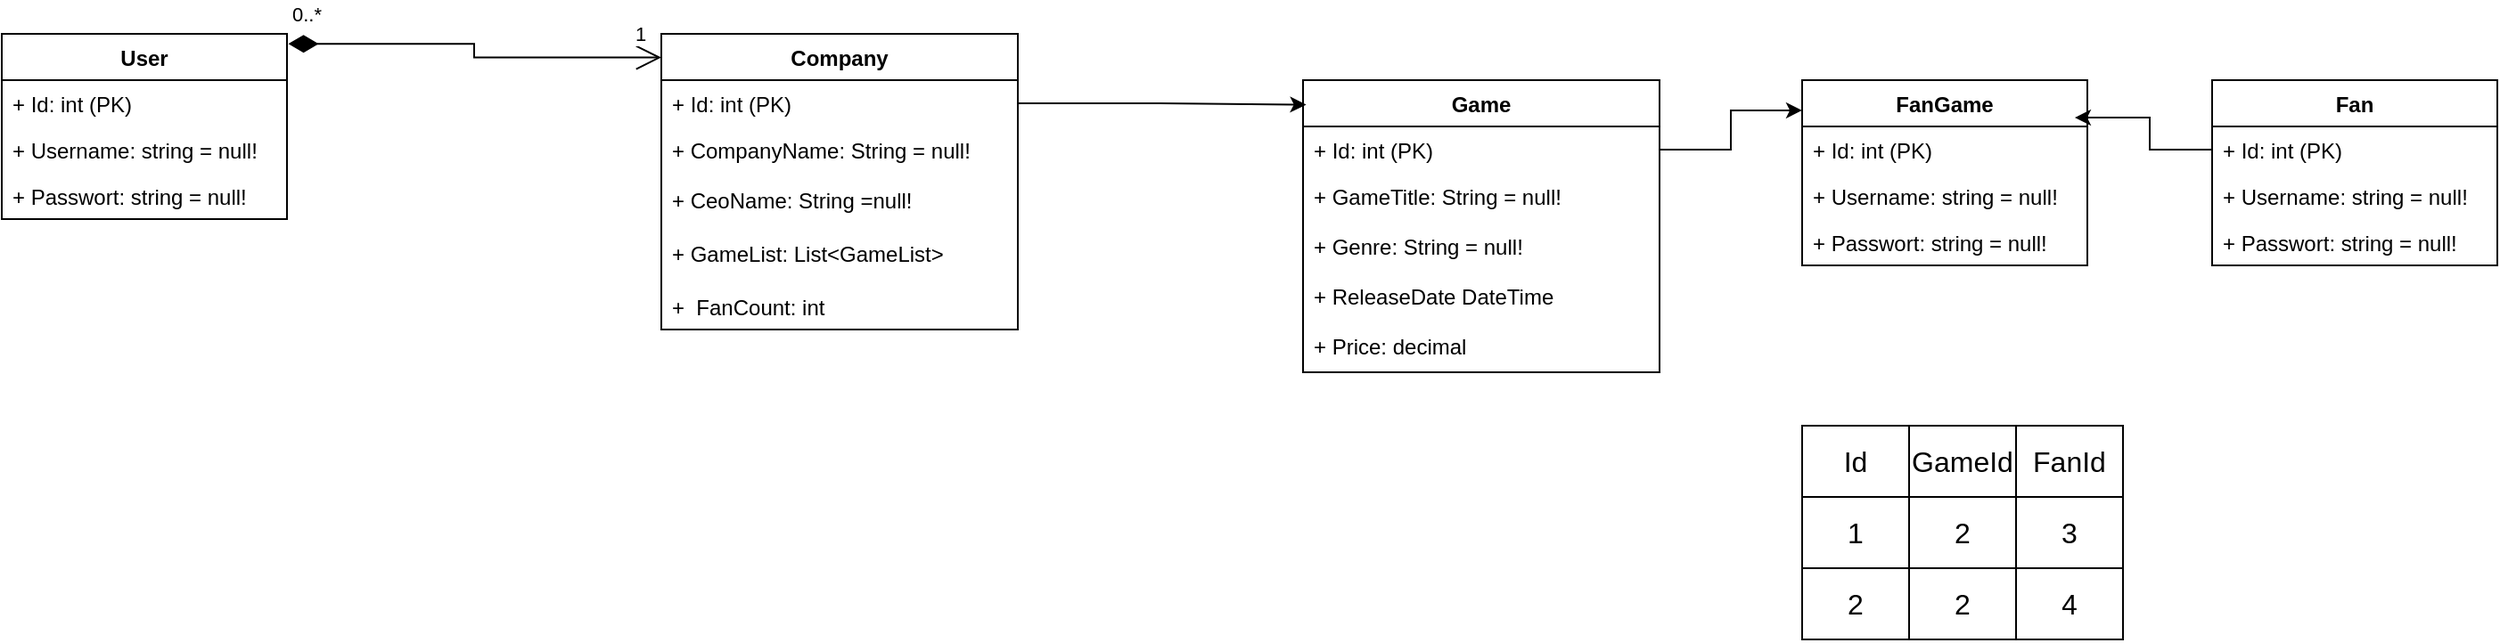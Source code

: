<mxfile version="24.2.2" type="github">
  <diagram name="Seite-1" id="xjb5QmgcHpM4iNRoJGed">
    <mxGraphModel dx="1393" dy="758" grid="1" gridSize="10" guides="1" tooltips="1" connect="1" arrows="1" fold="1" page="1" pageScale="1" pageWidth="827" pageHeight="1169" math="0" shadow="0">
      <root>
        <mxCell id="0" />
        <mxCell id="1" parent="0" />
        <mxCell id="G6OjLGfVXKsIOxzyc3jy-8" value="Company" style="swimlane;fontStyle=1;align=center;verticalAlign=top;childLayout=stackLayout;horizontal=1;startSize=26;horizontalStack=0;resizeParent=1;resizeParentMax=0;resizeLast=0;collapsible=1;marginBottom=0;whiteSpace=wrap;html=1;" parent="1" vertex="1">
          <mxGeometry x="1070" y="160" width="200" height="166" as="geometry" />
        </mxCell>
        <mxCell id="G6OjLGfVXKsIOxzyc3jy-9" value="+ Id: int (PK)" style="text;strokeColor=none;fillColor=none;align=left;verticalAlign=top;spacingLeft=4;spacingRight=4;overflow=hidden;rotatable=0;points=[[0,0.5],[1,0.5]];portConstraint=eastwest;whiteSpace=wrap;html=1;" parent="G6OjLGfVXKsIOxzyc3jy-8" vertex="1">
          <mxGeometry y="26" width="200" height="26" as="geometry" />
        </mxCell>
        <mxCell id="G6OjLGfVXKsIOxzyc3jy-16" value="+ CompanyName: String = null!&lt;div&gt;&lt;span style=&quot;color: rgb(255, 255, 255); font-family: &amp;quot;Söhne Mono&amp;quot;, Monaco, &amp;quot;Andale Mono&amp;quot;, &amp;quot;Ubuntu Mono&amp;quot;, monospace; font-size: 14px; white-space: pre; background-color: rgb(13, 13, 13);&quot;&gt;&lt;br&gt;&lt;/span&gt;&lt;/div&gt;&lt;div&gt;&lt;span style=&quot;color: rgb(255, 255, 255); font-family: &amp;quot;Söhne Mono&amp;quot;, Monaco, &amp;quot;Andale Mono&amp;quot;, &amp;quot;Ubuntu Mono&amp;quot;, monospace; font-size: 14px; white-space: pre; background-color: rgb(13, 13, 13);&quot;&gt; &lt;/span&gt;&lt;div&gt;&lt;div&gt;&lt;br&gt;&lt;/div&gt;&lt;/div&gt;&lt;/div&gt;" style="text;strokeColor=none;fillColor=none;align=left;verticalAlign=top;spacingLeft=4;spacingRight=4;overflow=hidden;rotatable=0;points=[[0,0.5],[1,0.5]];portConstraint=eastwest;whiteSpace=wrap;html=1;" parent="G6OjLGfVXKsIOxzyc3jy-8" vertex="1">
          <mxGeometry y="52" width="200" height="28" as="geometry" />
        </mxCell>
        <mxCell id="Z-mIa7yHTthEnxBYMzwK-1" value="&lt;div&gt;&lt;div&gt;&lt;div&gt;+ CeoName: String =null!&lt;/div&gt;&lt;/div&gt;&lt;/div&gt;" style="text;strokeColor=none;fillColor=none;align=left;verticalAlign=top;spacingLeft=4;spacingRight=4;overflow=hidden;rotatable=0;points=[[0,0.5],[1,0.5]];portConstraint=eastwest;whiteSpace=wrap;html=1;" parent="G6OjLGfVXKsIOxzyc3jy-8" vertex="1">
          <mxGeometry y="80" width="200" height="30" as="geometry" />
        </mxCell>
        <mxCell id="Z-mIa7yHTthEnxBYMzwK-3" value="&lt;div&gt;&lt;div&gt;&lt;div&gt;+ GameList: List&amp;lt;GameList&amp;gt;&lt;/div&gt;&lt;/div&gt;&lt;/div&gt;" style="text;strokeColor=none;fillColor=none;align=left;verticalAlign=top;spacingLeft=4;spacingRight=4;overflow=hidden;rotatable=0;points=[[0,0.5],[1,0.5]];portConstraint=eastwest;whiteSpace=wrap;html=1;" parent="G6OjLGfVXKsIOxzyc3jy-8" vertex="1">
          <mxGeometry y="110" width="200" height="30" as="geometry" />
        </mxCell>
        <mxCell id="xwFwPmBcwyw37O5yBJnI-7" value="+&amp;nbsp; FanCount: int&amp;nbsp;" style="text;strokeColor=none;fillColor=none;align=left;verticalAlign=top;spacingLeft=4;spacingRight=4;overflow=hidden;rotatable=0;points=[[0,0.5],[1,0.5]];portConstraint=eastwest;whiteSpace=wrap;html=1;" parent="G6OjLGfVXKsIOxzyc3jy-8" vertex="1">
          <mxGeometry y="140" width="200" height="26" as="geometry" />
        </mxCell>
        <mxCell id="G6OjLGfVXKsIOxzyc3jy-12" value="User" style="swimlane;fontStyle=1;align=center;verticalAlign=top;childLayout=stackLayout;horizontal=1;startSize=26;horizontalStack=0;resizeParent=1;resizeParentMax=0;resizeLast=0;collapsible=1;marginBottom=0;whiteSpace=wrap;html=1;" parent="1" vertex="1">
          <mxGeometry x="700" y="160" width="160" height="104" as="geometry" />
        </mxCell>
        <mxCell id="J0wInSTVefLnBzBPWC84-10" value="+ Id: int (PK)" style="text;strokeColor=none;fillColor=none;align=left;verticalAlign=top;spacingLeft=4;spacingRight=4;overflow=hidden;rotatable=0;points=[[0,0.5],[1,0.5]];portConstraint=eastwest;whiteSpace=wrap;html=1;" parent="G6OjLGfVXKsIOxzyc3jy-12" vertex="1">
          <mxGeometry y="26" width="160" height="26" as="geometry" />
        </mxCell>
        <mxCell id="J0wInSTVefLnBzBPWC84-12" value="&lt;div&gt;+ Username: string = null!&lt;/div&gt;" style="text;strokeColor=none;fillColor=none;align=left;verticalAlign=top;spacingLeft=4;spacingRight=4;overflow=hidden;rotatable=0;points=[[0,0.5],[1,0.5]];portConstraint=eastwest;whiteSpace=wrap;html=1;" parent="G6OjLGfVXKsIOxzyc3jy-12" vertex="1">
          <mxGeometry y="52" width="160" height="26" as="geometry" />
        </mxCell>
        <mxCell id="G6OjLGfVXKsIOxzyc3jy-13" value="&lt;div&gt;+ Passwort: string = null!&lt;/div&gt;" style="text;strokeColor=none;fillColor=none;align=left;verticalAlign=top;spacingLeft=4;spacingRight=4;overflow=hidden;rotatable=0;points=[[0,0.5],[1,0.5]];portConstraint=eastwest;whiteSpace=wrap;html=1;" parent="G6OjLGfVXKsIOxzyc3jy-12" vertex="1">
          <mxGeometry y="78" width="160" height="26" as="geometry" />
        </mxCell>
        <mxCell id="J0wInSTVefLnBzBPWC84-4" value="0..*" style="endArrow=open;html=1;endSize=12;startArrow=diamondThin;startSize=14;startFill=1;edgeStyle=orthogonalEdgeStyle;align=left;verticalAlign=bottom;rounded=0;entryX=0;entryY=0.08;entryDx=0;entryDy=0;exitX=1.005;exitY=0.054;exitDx=0;exitDy=0;exitPerimeter=0;entryPerimeter=0;" parent="1" source="G6OjLGfVXKsIOxzyc3jy-12" target="G6OjLGfVXKsIOxzyc3jy-8" edge="1">
          <mxGeometry x="-1" y="8" relative="1" as="geometry">
            <mxPoint x="880" y="210" as="sourcePoint" />
            <mxPoint x="1079.17" y="192.82" as="targetPoint" />
            <mxPoint as="offset" />
          </mxGeometry>
        </mxCell>
        <mxCell id="J0wInSTVefLnBzBPWC84-11" value="1" style="edgeLabel;html=1;align=center;verticalAlign=middle;resizable=0;points=[];" parent="J0wInSTVefLnBzBPWC84-4" vertex="1" connectable="0">
          <mxGeometry x="0.85" y="1" relative="1" as="geometry">
            <mxPoint x="4" y="-13" as="offset" />
          </mxGeometry>
        </mxCell>
        <mxCell id="xwFwPmBcwyw37O5yBJnI-1" value="Game&lt;span style=&quot;color: rgba(0, 0, 0, 0); font-family: monospace; font-size: 0px; font-weight: 400; text-align: start; text-wrap: nowrap;&quot;&gt;%3CmxGraphModel%3E%3Croot%3E%3CmxCell%20id%3D%220%22%2F%3E%3CmxCell%20id%3D%221%22%20parent%3D%220%22%2F%3E%3CmxCell%20id%3D%222%22%20value%3D%22Company%22%20style%3D%22swimlane%3BfontStyle%3D1%3Balign%3Dcenter%3BverticalAlign%3Dtop%3BchildLayout%3DstackLayout%3Bhorizontal%3D1%3BstartSize%3D26%3BhorizontalStack%3D0%3BresizeParent%3D1%3BresizeParentMax%3D0%3BresizeLast%3D0%3Bcollapsible%3D1%3BmarginBottom%3D0%3BwhiteSpace%3Dwrap%3Bhtml%3D1%3B%22%20vertex%3D%221%22%20parent%3D%221%22%3E%3CmxGeometry%20x%3D%221081%22%20y%3D%22160%22%20width%3D%22200%22%20height%3D%2286%22%20as%3D%22geometry%22%2F%3E%3C%2FmxCell%3E%3CmxCell%20id%3D%223%22%20value%3D%22%2B%20Id%3A%20int%20(PK)%22%20style%3D%22text%3BstrokeColor%3Dnone%3BfillColor%3Dnone%3Balign%3Dleft%3BverticalAlign%3Dtop%3BspacingLeft%3D4%3BspacingRight%3D4%3Boverflow%3Dhidden%3Brotatable%3D0%3Bpoints%3D%5B%5B0%2C0.5%5D%2C%5B1%2C0.5%5D%5D%3BportConstraint%3Deastwest%3BwhiteSpace%3Dwrap%3Bhtml%3D1%3B%22%20vertex%3D%221%22%20parent%3D%222%22%3E%3CmxGeometry%20y%3D%2226%22%20width%3D%22200%22%20height%3D%2226%22%20as%3D%22geometry%22%2F%3E%3C%2FmxCell%3E%3CmxCell%20id%3D%224%22%20value%3D%22%2B%26amp%3Bnbsp%3B%22%20style%3D%22text%3BstrokeColor%3Dnone%3BfillColor%3Dnone%3Balign%3Dleft%3BverticalAlign%3Dtop%3BspacingLeft%3D4%3BspacingRight%3D4%3Boverflow%3Dhidden%3Brotatable%3D0%3Bpoints%3D%5B%5B0%2C0.5%5D%2C%5B1%2C0.5%5D%5D%3BportConstraint%3Deastwest%3BwhiteSpace%3Dwrap%3Bhtml%3D1%3B%22%20vertex%3D%221%22%20parent%3D%222%22%3E%3CmxGeometry%20y%3D%2252%22%20width%3D%22200%22%20height%3D%2226%22%20as%3D%22geometry%22%2F%3E%3C%2FmxCell%3E%3CmxCell%20id%3D%225%22%20value%3D%22%22%20style%3D%22line%3BstrokeWidth%3D1%3BfillColor%3Dnone%3Balign%3Dleft%3BverticalAlign%3Dmiddle%3BspacingTop%3D-1%3BspacingLeft%3D3%3BspacingRight%3D3%3Brotatable%3D0%3BlabelPosition%3Dright%3Bpoints%3D%5B%5D%3BportConstraint%3Deastwest%3BstrokeColor%3Dinherit%3B%22%20vertex%3D%221%22%20parent%3D%222%22%3E%3CmxGeometry%20y%3D%2278%22%20width%3D%22200%22%20height%3D%228%22%20as%3D%22geometry%22%2F%3E%3C%2FmxCell%3E%3C%2Froot%3E%3C%2FmxGraphModel%3E&lt;/span&gt;&lt;span style=&quot;color: rgba(0, 0, 0, 0); font-family: monospace; font-size: 0px; font-weight: 400; text-align: start; text-wrap: nowrap;&quot;&gt;%3CmxGraphModel%3E%3Croot%3E%3CmxCell%20id%3D%220%22%2F%3E%3CmxCell%20id%3D%221%22%20parent%3D%220%22%2F%3E%3CmxCell%20id%3D%222%22%20value%3D%22Company%22%20style%3D%22swimlane%3BfontStyle%3D1%3Balign%3Dcenter%3BverticalAlign%3Dtop%3BchildLayout%3DstackLayout%3Bhorizontal%3D1%3BstartSize%3D26%3BhorizontalStack%3D0%3BresizeParent%3D1%3BresizeParentMax%3D0%3BresizeLast%3D0%3Bcollapsible%3D1%3BmarginBottom%3D0%3BwhiteSpace%3Dwrap%3Bhtml%3D1%3B%22%20vertex%3D%221%22%20parent%3D%221%22%3E%3CmxGeometry%20x%3D%221081%22%20y%3D%22160%22%20width%3D%22200%22%20height%3D%2286%22%20as%3D%22geometry%22%2F%3E%3C%2FmxCell%3E%3CmxCell%20id%3D%223%22%20value%3D%22%2B%20Id%3A%20int%20(PK)%22%20style%3D%22text%3BstrokeColor%3Dnone%3BfillColor%3Dnone%3Balign%3Dleft%3BverticalAlign%3Dtop%3BspacingLeft%3D4%3BspacingRight%3D4%3Boverflow%3Dhidden%3Brotatable%3D0%3Bpoints%3D%5B%5B0%2C0.5%5D%2C%5B1%2C0.5%5D%5D%3BportConstraint%3Deastwest%3BwhiteSpace%3Dwrap%3Bhtml%3D1%3B%22%20vertex%3D%221%22%20parent%3D%222%22%3E%3CmxGeometry%20y%3D%2226%22%20width%3D%22200%22%20height%3D%2226%22%20as%3D%22geometry%22%2F%3E%3C%2FmxCell%3E%3CmxCell%20id%3D%224%22%20value%3D%22%2B%26amp%3Bnbsp%3B%22%20style%3D%22text%3BstrokeColor%3Dnone%3BfillColor%3Dnone%3Balign%3Dleft%3BverticalAlign%3Dtop%3BspacingLeft%3D4%3BspacingRight%3D4%3Boverflow%3Dhidden%3Brotatable%3D0%3Bpoints%3D%5B%5B0%2C0.5%5D%2C%5B1%2C0.5%5D%5D%3BportConstraint%3Deastwest%3BwhiteSpace%3Dwrap%3Bhtml%3D1%3B%22%20vertex%3D%221%22%20parent%3D%222%22%3E%3CmxGeometry%20y%3D%2252%22%20width%3D%22200%22%20height%3D%2226%22%20as%3D%22geometry%22%2F%3E%3C%2FmxCell%3E%3CmxCell%20id%3D%225%22%20value%3D%22%22%20style%3D%22line%3BstrokeWidth%3D1%3BfillColor%3Dnone%3Balign%3Dleft%3BverticalAlign%3Dmiddle%3BspacingTop%3D-1%3BspacingLeft%3D3%3BspacingRight%3D3%3Brotatable%3D0%3BlabelPosition%3Dright%3Bpoints%3D%5B%5D%3BportConstraint%3Deastwest%3BstrokeColor%3Dinherit%3B%22%20vertex%3D%221%22%20parent%3D%222%22%3E%3CmxGeometry%20y%3D%2278%22%20width%3D%22200%22%20height%3D%228%22%20as%3D%22geometry%22%2F%3E%3C%2FmxCell%3E%3C%2Froot%3E%3C%2FmxGraphModel%3E&lt;/span&gt;&lt;span style=&quot;color: rgba(0, 0, 0, 0); font-family: monospace; font-size: 0px; font-weight: 400; text-align: start; text-wrap: nowrap;&quot;&gt;%3CmxGraphModel%3E%3Croot%3E%3CmxCell%20id%3D%220%22%2F%3E%3CmxCell%20id%3D%221%22%20parent%3D%220%22%2F%3E%3CmxCell%20id%3D%222%22%20value%3D%22Company%22%20style%3D%22swimlane%3BfontStyle%3D1%3Balign%3Dcenter%3BverticalAlign%3Dtop%3BchildLayout%3DstackLayout%3Bhorizontal%3D1%3BstartSize%3D26%3BhorizontalStack%3D0%3BresizeParent%3D1%3BresizeParentMax%3D0%3BresizeLast%3D0%3Bcollapsible%3D1%3BmarginBottom%3D0%3BwhiteSpace%3Dwrap%3Bhtml%3D1%3B%22%20vertex%3D%221%22%20parent%3D%221%22%3E%3CmxGeometry%20x%3D%221081%22%20y%3D%22160%22%20width%3D%22200%22%20height%3D%2286%22%20as%3D%22geometry%22%2F%3E%3C%2FmxCell%3E%3CmxCell%20id%3D%223%22%20value%3D%22%2B%20Id%3A%20int%20(PK)%22%20style%3D%22text%3BstrokeColor%3Dnone%3BfillColor%3Dnone%3Balign%3Dleft%3BverticalAlign%3Dtop%3BspacingLeft%3D4%3BspacingRight%3D4%3Boverflow%3Dhidden%3Brotatable%3D0%3Bpoints%3D%5B%5B0%2C0.5%5D%2C%5B1%2C0.5%5D%5D%3BportConstraint%3Deastwest%3BwhiteSpace%3Dwrap%3Bhtml%3D1%3B%22%20vertex%3D%221%22%20parent%3D%222%22%3E%3CmxGeometry%20y%3D%2226%22%20width%3D%22200%22%20height%3D%2226%22%20as%3D%22geometry%22%2F%3E%3C%2FmxCell%3E%3CmxCell%20id%3D%224%22%20value%3D%22%2B%26amp%3Bnbsp%3B%22%20style%3D%22text%3BstrokeColor%3Dnone%3BfillColor%3Dnone%3Balign%3Dleft%3BverticalAlign%3Dtop%3BspacingLeft%3D4%3BspacingRight%3D4%3Boverflow%3Dhidden%3Brotatable%3D0%3Bpoints%3D%5B%5B0%2C0.5%5D%2C%5B1%2C0.5%5D%5D%3BportConstraint%3Deastwest%3BwhiteSpace%3Dwrap%3Bhtml%3D1%3B%22%20vertex%3D%221%22%20parent%3D%222%22%3E%3CmxGeometry%20y%3D%2252%22%20width%3D%22200%22%20height%3D%2226%22%20as%3D%22geometry%22%2F%3E%3C%2FmxCell%3E%3CmxCell%20id%3D%225%22%20value%3D%22%22%20style%3D%22line%3BstrokeWidth%3D1%3BfillColor%3Dnone%3Balign%3Dleft%3BverticalAlign%3Dmiddle%3BspacingTop%3D-1%3BspacingLeft%3D3%3BspacingRight%3D3%3Brotatable%3D0%3BlabelPosition%3Dright%3Bpoints%3D%5B%5D%3BportConstraint%3Deastwest%3BstrokeColor%3Dinherit%3B%22%20vertex%3D%221%22%20parent%3D%222%22%3E%3CmxGeometry%20y%3D%2278%22%20width%3D%22200%22%20height%3D%228%22%20as%3D%22geometry%22%2F%3E%3C%2FmxCell%3E%3C%2Froot%3E%3C%2FmxGraphModel%3E&lt;/span&gt;" style="swimlane;fontStyle=1;align=center;verticalAlign=top;childLayout=stackLayout;horizontal=1;startSize=26;horizontalStack=0;resizeParent=1;resizeParentMax=0;resizeLast=0;collapsible=1;marginBottom=0;whiteSpace=wrap;html=1;" parent="1" vertex="1">
          <mxGeometry x="1430" y="186" width="200" height="164" as="geometry" />
        </mxCell>
        <mxCell id="xwFwPmBcwyw37O5yBJnI-2" value="+ Id: int (PK)" style="text;strokeColor=none;fillColor=none;align=left;verticalAlign=top;spacingLeft=4;spacingRight=4;overflow=hidden;rotatable=0;points=[[0,0.5],[1,0.5]];portConstraint=eastwest;whiteSpace=wrap;html=1;" parent="xwFwPmBcwyw37O5yBJnI-1" vertex="1">
          <mxGeometry y="26" width="200" height="26" as="geometry" />
        </mxCell>
        <mxCell id="xwFwPmBcwyw37O5yBJnI-3" value="+ GameTitle: String = null!" style="text;strokeColor=none;fillColor=none;align=left;verticalAlign=top;spacingLeft=4;spacingRight=4;overflow=hidden;rotatable=0;points=[[0,0.5],[1,0.5]];portConstraint=eastwest;whiteSpace=wrap;html=1;" parent="xwFwPmBcwyw37O5yBJnI-1" vertex="1">
          <mxGeometry y="52" width="200" height="28" as="geometry" />
        </mxCell>
        <mxCell id="Z-mIa7yHTthEnxBYMzwK-6" value="+ Genre: String = null!" style="text;strokeColor=none;fillColor=none;align=left;verticalAlign=top;spacingLeft=4;spacingRight=4;overflow=hidden;rotatable=0;points=[[0,0.5],[1,0.5]];portConstraint=eastwest;whiteSpace=wrap;html=1;" parent="xwFwPmBcwyw37O5yBJnI-1" vertex="1">
          <mxGeometry y="80" width="200" height="28" as="geometry" />
        </mxCell>
        <mxCell id="Z-mIa7yHTthEnxBYMzwK-7" value="+ ReleaseDate DateTime&amp;nbsp;" style="text;strokeColor=none;fillColor=none;align=left;verticalAlign=top;spacingLeft=4;spacingRight=4;overflow=hidden;rotatable=0;points=[[0,0.5],[1,0.5]];portConstraint=eastwest;whiteSpace=wrap;html=1;" parent="xwFwPmBcwyw37O5yBJnI-1" vertex="1">
          <mxGeometry y="108" width="200" height="28" as="geometry" />
        </mxCell>
        <mxCell id="Z-mIa7yHTthEnxBYMzwK-5" value="+ Price: decimal" style="text;strokeColor=none;fillColor=none;align=left;verticalAlign=top;spacingLeft=4;spacingRight=4;overflow=hidden;rotatable=0;points=[[0,0.5],[1,0.5]];portConstraint=eastwest;whiteSpace=wrap;html=1;" parent="xwFwPmBcwyw37O5yBJnI-1" vertex="1">
          <mxGeometry y="136" width="200" height="28" as="geometry" />
        </mxCell>
        <mxCell id="Z-mIa7yHTthEnxBYMzwK-8" style="edgeStyle=orthogonalEdgeStyle;rounded=0;orthogonalLoop=1;jettySize=auto;html=1;exitX=1;exitY=0.5;exitDx=0;exitDy=0;entryX=0.009;entryY=0.084;entryDx=0;entryDy=0;entryPerimeter=0;" parent="1" source="G6OjLGfVXKsIOxzyc3jy-9" target="xwFwPmBcwyw37O5yBJnI-1" edge="1">
          <mxGeometry relative="1" as="geometry" />
        </mxCell>
        <mxCell id="uB__xZfo7cH_TDXwhOJN-1" value="Fan" style="swimlane;fontStyle=1;align=center;verticalAlign=top;childLayout=stackLayout;horizontal=1;startSize=26;horizontalStack=0;resizeParent=1;resizeParentMax=0;resizeLast=0;collapsible=1;marginBottom=0;whiteSpace=wrap;html=1;" vertex="1" parent="1">
          <mxGeometry x="1940" y="186" width="160" height="104" as="geometry" />
        </mxCell>
        <mxCell id="uB__xZfo7cH_TDXwhOJN-2" value="+ Id: int (PK)" style="text;strokeColor=none;fillColor=none;align=left;verticalAlign=top;spacingLeft=4;spacingRight=4;overflow=hidden;rotatable=0;points=[[0,0.5],[1,0.5]];portConstraint=eastwest;whiteSpace=wrap;html=1;" vertex="1" parent="uB__xZfo7cH_TDXwhOJN-1">
          <mxGeometry y="26" width="160" height="26" as="geometry" />
        </mxCell>
        <mxCell id="uB__xZfo7cH_TDXwhOJN-3" value="&lt;div&gt;+ Username: string = null!&lt;/div&gt;" style="text;strokeColor=none;fillColor=none;align=left;verticalAlign=top;spacingLeft=4;spacingRight=4;overflow=hidden;rotatable=0;points=[[0,0.5],[1,0.5]];portConstraint=eastwest;whiteSpace=wrap;html=1;" vertex="1" parent="uB__xZfo7cH_TDXwhOJN-1">
          <mxGeometry y="52" width="160" height="26" as="geometry" />
        </mxCell>
        <mxCell id="uB__xZfo7cH_TDXwhOJN-4" value="&lt;div&gt;+ Passwort: string = null!&lt;/div&gt;" style="text;strokeColor=none;fillColor=none;align=left;verticalAlign=top;spacingLeft=4;spacingRight=4;overflow=hidden;rotatable=0;points=[[0,0.5],[1,0.5]];portConstraint=eastwest;whiteSpace=wrap;html=1;" vertex="1" parent="uB__xZfo7cH_TDXwhOJN-1">
          <mxGeometry y="78" width="160" height="26" as="geometry" />
        </mxCell>
        <mxCell id="uB__xZfo7cH_TDXwhOJN-5" value="FanGame" style="swimlane;fontStyle=1;align=center;verticalAlign=top;childLayout=stackLayout;horizontal=1;startSize=26;horizontalStack=0;resizeParent=1;resizeParentMax=0;resizeLast=0;collapsible=1;marginBottom=0;whiteSpace=wrap;html=1;" vertex="1" parent="1">
          <mxGeometry x="1710" y="186" width="160" height="104" as="geometry" />
        </mxCell>
        <mxCell id="uB__xZfo7cH_TDXwhOJN-6" value="+ Id: int (PK)" style="text;strokeColor=none;fillColor=none;align=left;verticalAlign=top;spacingLeft=4;spacingRight=4;overflow=hidden;rotatable=0;points=[[0,0.5],[1,0.5]];portConstraint=eastwest;whiteSpace=wrap;html=1;" vertex="1" parent="uB__xZfo7cH_TDXwhOJN-5">
          <mxGeometry y="26" width="160" height="26" as="geometry" />
        </mxCell>
        <mxCell id="uB__xZfo7cH_TDXwhOJN-7" value="&lt;div&gt;+ Username: string = null!&lt;/div&gt;" style="text;strokeColor=none;fillColor=none;align=left;verticalAlign=top;spacingLeft=4;spacingRight=4;overflow=hidden;rotatable=0;points=[[0,0.5],[1,0.5]];portConstraint=eastwest;whiteSpace=wrap;html=1;" vertex="1" parent="uB__xZfo7cH_TDXwhOJN-5">
          <mxGeometry y="52" width="160" height="26" as="geometry" />
        </mxCell>
        <mxCell id="uB__xZfo7cH_TDXwhOJN-8" value="&lt;div&gt;+ Passwort: string = null!&lt;/div&gt;" style="text;strokeColor=none;fillColor=none;align=left;verticalAlign=top;spacingLeft=4;spacingRight=4;overflow=hidden;rotatable=0;points=[[0,0.5],[1,0.5]];portConstraint=eastwest;whiteSpace=wrap;html=1;" vertex="1" parent="uB__xZfo7cH_TDXwhOJN-5">
          <mxGeometry y="78" width="160" height="26" as="geometry" />
        </mxCell>
        <mxCell id="uB__xZfo7cH_TDXwhOJN-9" style="edgeStyle=orthogonalEdgeStyle;rounded=0;orthogonalLoop=1;jettySize=auto;html=1;exitX=1;exitY=0.5;exitDx=0;exitDy=0;entryX=0;entryY=0.163;entryDx=0;entryDy=0;entryPerimeter=0;" edge="1" parent="1" source="xwFwPmBcwyw37O5yBJnI-2" target="uB__xZfo7cH_TDXwhOJN-5">
          <mxGeometry relative="1" as="geometry" />
        </mxCell>
        <mxCell id="uB__xZfo7cH_TDXwhOJN-11" style="edgeStyle=orthogonalEdgeStyle;rounded=0;orthogonalLoop=1;jettySize=auto;html=1;exitX=0;exitY=0.5;exitDx=0;exitDy=0;entryX=0.956;entryY=-0.192;entryDx=0;entryDy=0;entryPerimeter=0;" edge="1" parent="1" source="uB__xZfo7cH_TDXwhOJN-2" target="uB__xZfo7cH_TDXwhOJN-6">
          <mxGeometry relative="1" as="geometry" />
        </mxCell>
        <mxCell id="uB__xZfo7cH_TDXwhOJN-12" value="" style="shape=table;startSize=0;container=1;collapsible=0;childLayout=tableLayout;fontSize=16;" vertex="1" parent="1">
          <mxGeometry x="1710" y="380" width="180" height="120" as="geometry" />
        </mxCell>
        <mxCell id="uB__xZfo7cH_TDXwhOJN-13" value="" style="shape=tableRow;horizontal=0;startSize=0;swimlaneHead=0;swimlaneBody=0;strokeColor=inherit;top=0;left=0;bottom=0;right=0;collapsible=0;dropTarget=0;fillColor=none;points=[[0,0.5],[1,0.5]];portConstraint=eastwest;fontSize=16;" vertex="1" parent="uB__xZfo7cH_TDXwhOJN-12">
          <mxGeometry width="180" height="40" as="geometry" />
        </mxCell>
        <mxCell id="uB__xZfo7cH_TDXwhOJN-14" value="Id" style="shape=partialRectangle;html=1;whiteSpace=wrap;connectable=0;strokeColor=inherit;overflow=hidden;fillColor=none;top=0;left=0;bottom=0;right=0;pointerEvents=1;fontSize=16;" vertex="1" parent="uB__xZfo7cH_TDXwhOJN-13">
          <mxGeometry width="60" height="40" as="geometry">
            <mxRectangle width="60" height="40" as="alternateBounds" />
          </mxGeometry>
        </mxCell>
        <mxCell id="uB__xZfo7cH_TDXwhOJN-15" value="GameId" style="shape=partialRectangle;html=1;whiteSpace=wrap;connectable=0;strokeColor=inherit;overflow=hidden;fillColor=none;top=0;left=0;bottom=0;right=0;pointerEvents=1;fontSize=16;" vertex="1" parent="uB__xZfo7cH_TDXwhOJN-13">
          <mxGeometry x="60" width="60" height="40" as="geometry">
            <mxRectangle width="60" height="40" as="alternateBounds" />
          </mxGeometry>
        </mxCell>
        <mxCell id="uB__xZfo7cH_TDXwhOJN-16" value="FanId" style="shape=partialRectangle;html=1;whiteSpace=wrap;connectable=0;strokeColor=inherit;overflow=hidden;fillColor=none;top=0;left=0;bottom=0;right=0;pointerEvents=1;fontSize=16;" vertex="1" parent="uB__xZfo7cH_TDXwhOJN-13">
          <mxGeometry x="120" width="60" height="40" as="geometry">
            <mxRectangle width="60" height="40" as="alternateBounds" />
          </mxGeometry>
        </mxCell>
        <mxCell id="uB__xZfo7cH_TDXwhOJN-17" value="" style="shape=tableRow;horizontal=0;startSize=0;swimlaneHead=0;swimlaneBody=0;strokeColor=inherit;top=0;left=0;bottom=0;right=0;collapsible=0;dropTarget=0;fillColor=none;points=[[0,0.5],[1,0.5]];portConstraint=eastwest;fontSize=16;" vertex="1" parent="uB__xZfo7cH_TDXwhOJN-12">
          <mxGeometry y="40" width="180" height="40" as="geometry" />
        </mxCell>
        <mxCell id="uB__xZfo7cH_TDXwhOJN-18" value="1" style="shape=partialRectangle;html=1;whiteSpace=wrap;connectable=0;strokeColor=inherit;overflow=hidden;fillColor=none;top=0;left=0;bottom=0;right=0;pointerEvents=1;fontSize=16;" vertex="1" parent="uB__xZfo7cH_TDXwhOJN-17">
          <mxGeometry width="60" height="40" as="geometry">
            <mxRectangle width="60" height="40" as="alternateBounds" />
          </mxGeometry>
        </mxCell>
        <mxCell id="uB__xZfo7cH_TDXwhOJN-19" value="2" style="shape=partialRectangle;html=1;whiteSpace=wrap;connectable=0;strokeColor=inherit;overflow=hidden;fillColor=none;top=0;left=0;bottom=0;right=0;pointerEvents=1;fontSize=16;" vertex="1" parent="uB__xZfo7cH_TDXwhOJN-17">
          <mxGeometry x="60" width="60" height="40" as="geometry">
            <mxRectangle width="60" height="40" as="alternateBounds" />
          </mxGeometry>
        </mxCell>
        <mxCell id="uB__xZfo7cH_TDXwhOJN-20" value="3" style="shape=partialRectangle;html=1;whiteSpace=wrap;connectable=0;strokeColor=inherit;overflow=hidden;fillColor=none;top=0;left=0;bottom=0;right=0;pointerEvents=1;fontSize=16;" vertex="1" parent="uB__xZfo7cH_TDXwhOJN-17">
          <mxGeometry x="120" width="60" height="40" as="geometry">
            <mxRectangle width="60" height="40" as="alternateBounds" />
          </mxGeometry>
        </mxCell>
        <mxCell id="uB__xZfo7cH_TDXwhOJN-21" value="" style="shape=tableRow;horizontal=0;startSize=0;swimlaneHead=0;swimlaneBody=0;strokeColor=inherit;top=0;left=0;bottom=0;right=0;collapsible=0;dropTarget=0;fillColor=none;points=[[0,0.5],[1,0.5]];portConstraint=eastwest;fontSize=16;" vertex="1" parent="uB__xZfo7cH_TDXwhOJN-12">
          <mxGeometry y="80" width="180" height="40" as="geometry" />
        </mxCell>
        <mxCell id="uB__xZfo7cH_TDXwhOJN-22" value="2" style="shape=partialRectangle;html=1;whiteSpace=wrap;connectable=0;strokeColor=inherit;overflow=hidden;fillColor=none;top=0;left=0;bottom=0;right=0;pointerEvents=1;fontSize=16;" vertex="1" parent="uB__xZfo7cH_TDXwhOJN-21">
          <mxGeometry width="60" height="40" as="geometry">
            <mxRectangle width="60" height="40" as="alternateBounds" />
          </mxGeometry>
        </mxCell>
        <mxCell id="uB__xZfo7cH_TDXwhOJN-23" value="2" style="shape=partialRectangle;html=1;whiteSpace=wrap;connectable=0;strokeColor=inherit;overflow=hidden;fillColor=none;top=0;left=0;bottom=0;right=0;pointerEvents=1;fontSize=16;" vertex="1" parent="uB__xZfo7cH_TDXwhOJN-21">
          <mxGeometry x="60" width="60" height="40" as="geometry">
            <mxRectangle width="60" height="40" as="alternateBounds" />
          </mxGeometry>
        </mxCell>
        <mxCell id="uB__xZfo7cH_TDXwhOJN-24" value="4" style="shape=partialRectangle;html=1;whiteSpace=wrap;connectable=0;strokeColor=inherit;overflow=hidden;fillColor=none;top=0;left=0;bottom=0;right=0;pointerEvents=1;fontSize=16;" vertex="1" parent="uB__xZfo7cH_TDXwhOJN-21">
          <mxGeometry x="120" width="60" height="40" as="geometry">
            <mxRectangle width="60" height="40" as="alternateBounds" />
          </mxGeometry>
        </mxCell>
      </root>
    </mxGraphModel>
  </diagram>
</mxfile>
